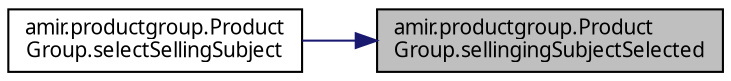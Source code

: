 digraph "amir.productgroup.ProductGroup.sellingingSubjectSelected"
{
 // LATEX_PDF_SIZE
  edge [fontname="FreeSans.ttf",fontsize="10",labelfontname="FreeSans.ttf",labelfontsize="10"];
  node [fontname="FreeSans.ttf",fontsize="10",shape=record];
  rankdir="RL";
  Node1 [label="amir.productgroup.Product\lGroup.sellingingSubjectSelected",height=0.2,width=0.4,color="black", fillcolor="grey75", style="filled", fontcolor="black",tooltip=" "];
  Node1 -> Node2 [dir="back",color="midnightblue",fontsize="10",style="solid",fontname="FreeSans.ttf"];
  Node2 [label="amir.productgroup.Product\lGroup.selectSellingSubject",height=0.2,width=0.4,color="black", fillcolor="white", style="filled",URL="$classamir_1_1productgroup_1_1_product_group.html#a860d248e7d1474fb77b152416012609a",tooltip=" "];
}
